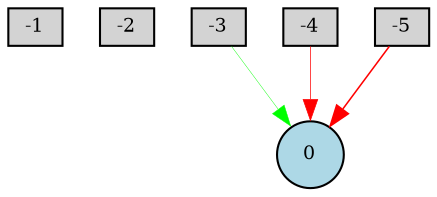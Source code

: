 digraph {
	node [fontsize=9 height=0.2 shape=circle width=0.2]
	-1 [fillcolor=lightgray shape=box style=filled]
	-2 [fillcolor=lightgray shape=box style=filled]
	-3 [fillcolor=lightgray shape=box style=filled]
	-4 [fillcolor=lightgray shape=box style=filled]
	-5 [fillcolor=lightgray shape=box style=filled]
	0 [fillcolor=lightblue style=filled]
	-3 -> 0 [color=green penwidth=0.20549459661429373 style=solid]
	-5 -> 0 [color=red penwidth=0.7405826647964773 style=solid]
	-4 -> 0 [color=red penwidth=0.3471557789251252 style=solid]
}
